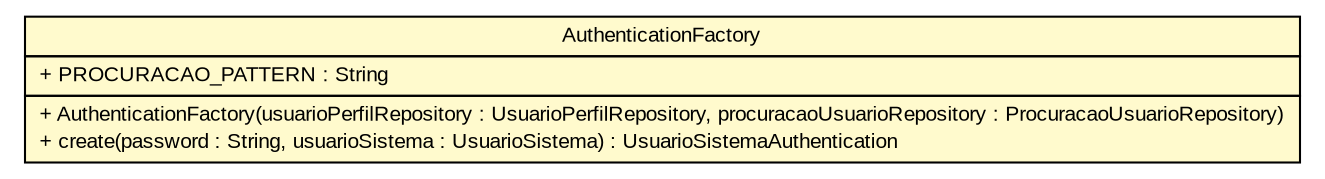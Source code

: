 #!/usr/local/bin/dot
#
# Class diagram 
# Generated by UMLGraph version R5_6 (http://www.umlgraph.org/)
#

digraph G {
	edge [fontname="arial",fontsize=10,labelfontname="arial",labelfontsize=10];
	node [fontname="arial",fontsize=10,shape=plaintext];
	nodesep=0.25;
	ranksep=0.5;
	// br.gov.to.sefaz.seg.business.authentication.factory.AuthenticationFactory
	c9192 [label=<<table title="br.gov.to.sefaz.seg.business.authentication.factory.AuthenticationFactory" border="0" cellborder="1" cellspacing="0" cellpadding="2" port="p" bgcolor="lemonChiffon" href="./AuthenticationFactory.html">
		<tr><td><table border="0" cellspacing="0" cellpadding="1">
<tr><td align="center" balign="center"> AuthenticationFactory </td></tr>
		</table></td></tr>
		<tr><td><table border="0" cellspacing="0" cellpadding="1">
<tr><td align="left" balign="left"> + PROCURACAO_PATTERN : String </td></tr>
		</table></td></tr>
		<tr><td><table border="0" cellspacing="0" cellpadding="1">
<tr><td align="left" balign="left"> + AuthenticationFactory(usuarioPerfilRepository : UsuarioPerfilRepository, procuracaoUsuarioRepository : ProcuracaoUsuarioRepository) </td></tr>
<tr><td align="left" balign="left"> + create(password : String, usuarioSistema : UsuarioSistema) : UsuarioSistemaAuthentication </td></tr>
		</table></td></tr>
		</table>>, URL="./AuthenticationFactory.html", fontname="arial", fontcolor="black", fontsize=10.0];
}

